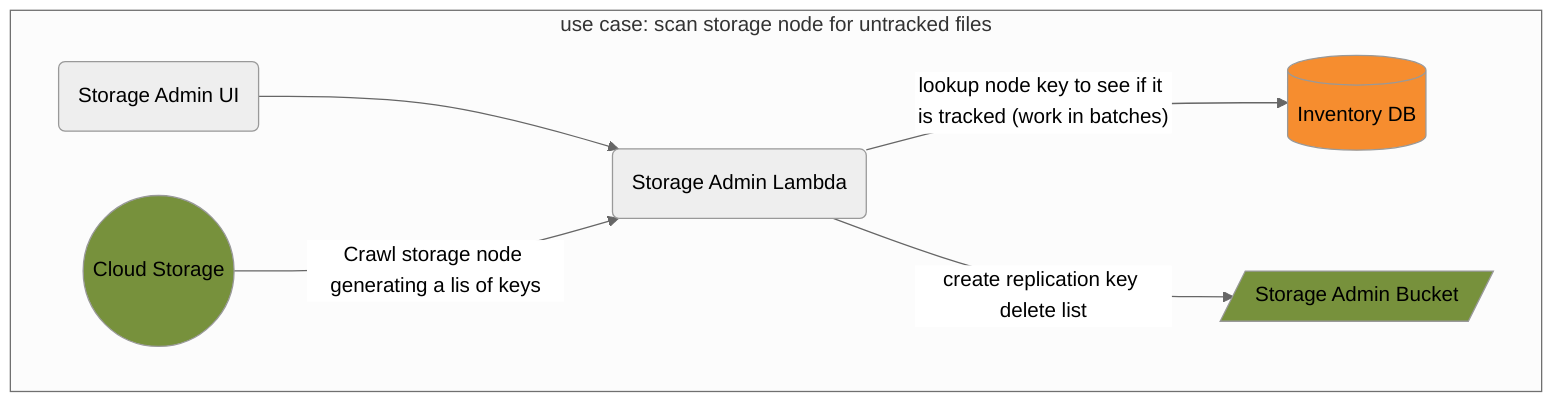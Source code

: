%%{init: {'theme': 'neutral', 'securityLevel': 'loose'}}%%
graph TD
  SAUI("Storage Admin UI")
  SA("Storage Admin Lambda")
  RDS[(Inventory DB)]
  SABUCK[/"Storage Admin Bucket"/]
  CLOUD(("Cloud Storage"))

  subgraph "use case: scan storage node for untracked files"
    SAUI-->SA
    CLOUD-->|"Crawl storage node generating a lis of keys"|SA
    SA-->|"lookup node key to see if it is tracked (work in batches)"|RDS
    SA-->|"create replication key delete list"|SABUCK
  end

  style RDS fill:#F68D2F
  style SABUCK fill:#77913C
  style CLOUD fill:#77913C